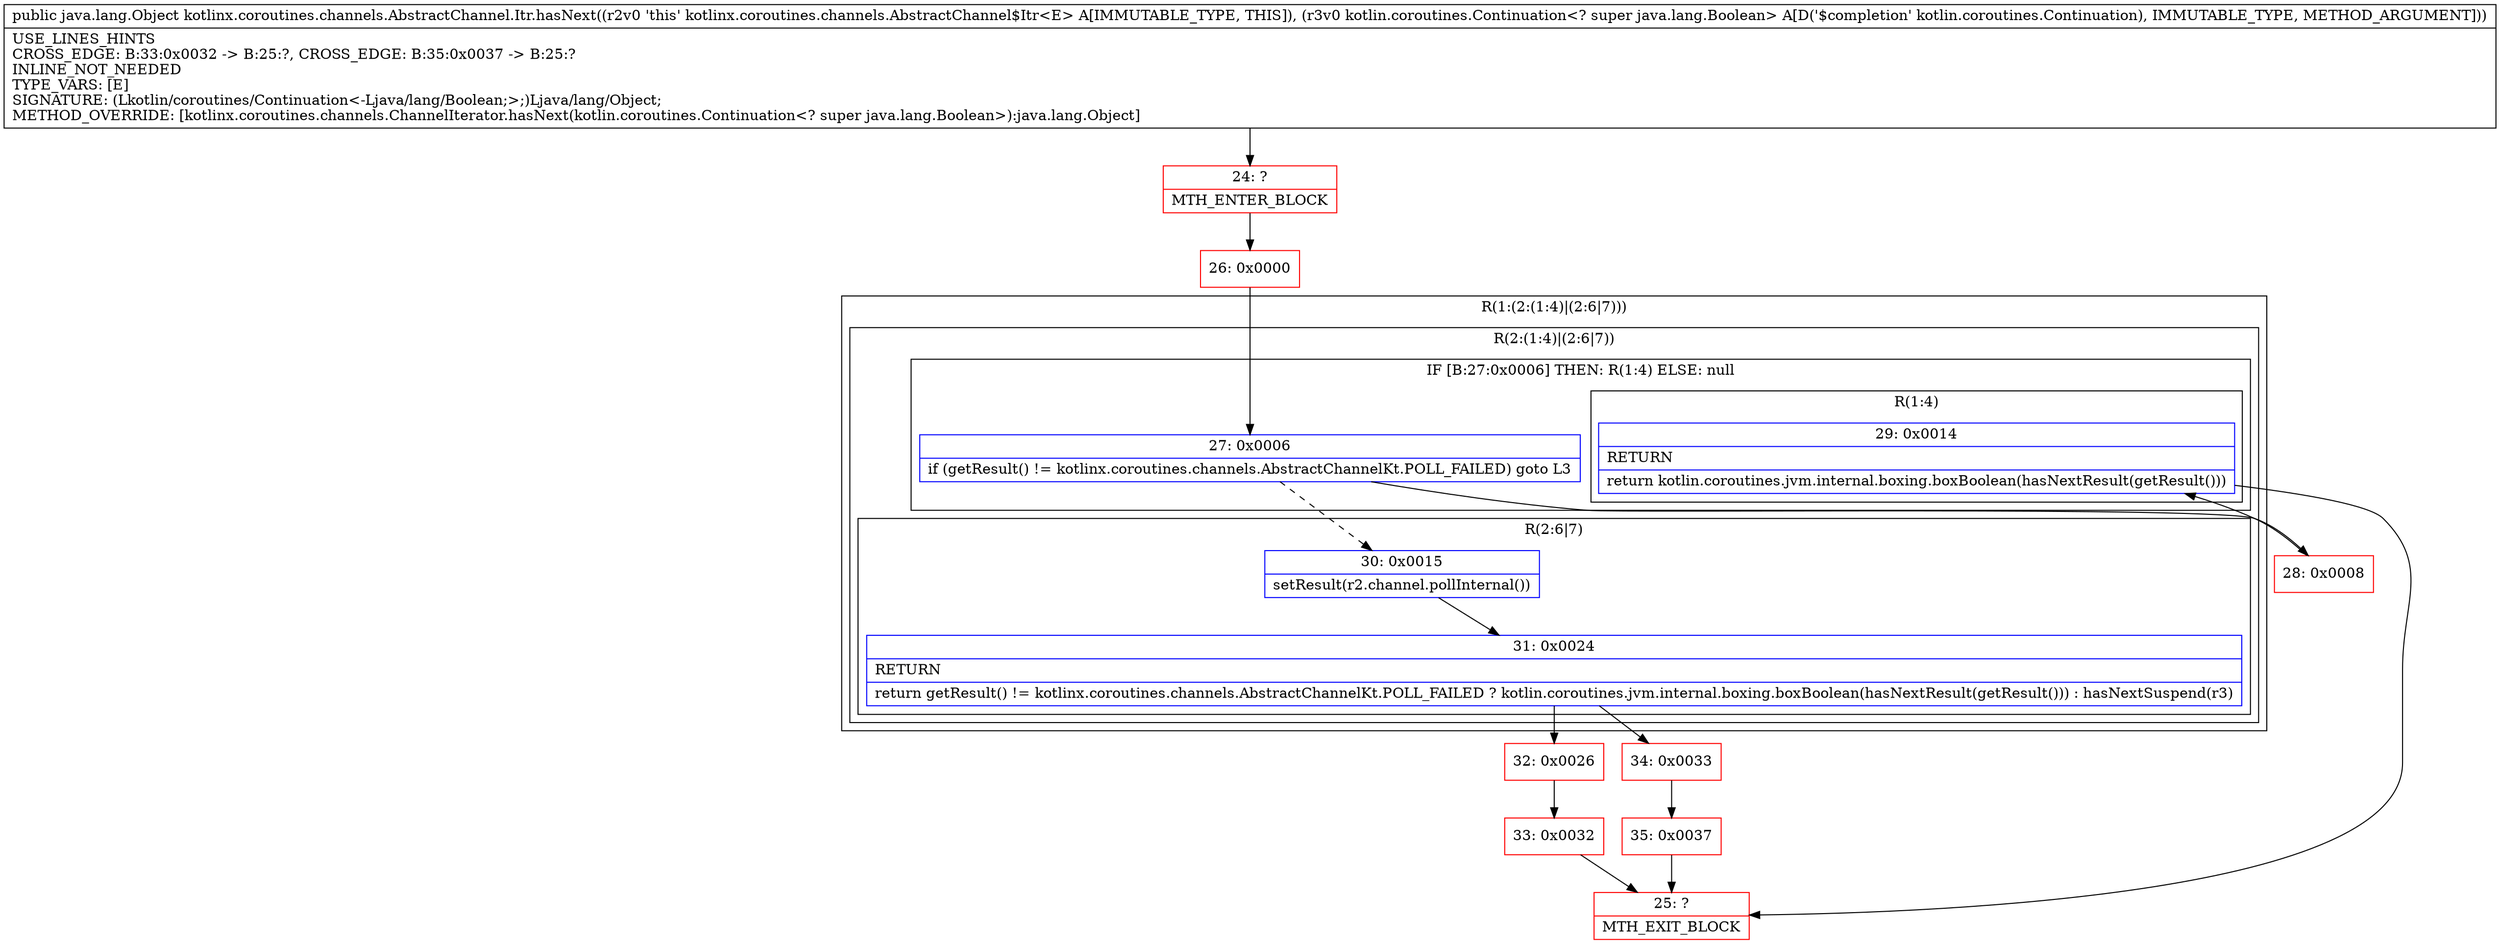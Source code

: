 digraph "CFG forkotlinx.coroutines.channels.AbstractChannel.Itr.hasNext(Lkotlin\/coroutines\/Continuation;)Ljava\/lang\/Object;" {
subgraph cluster_Region_793209599 {
label = "R(1:(2:(1:4)|(2:6|7)))";
node [shape=record,color=blue];
subgraph cluster_Region_26382799 {
label = "R(2:(1:4)|(2:6|7))";
node [shape=record,color=blue];
subgraph cluster_IfRegion_94719108 {
label = "IF [B:27:0x0006] THEN: R(1:4) ELSE: null";
node [shape=record,color=blue];
Node_27 [shape=record,label="{27\:\ 0x0006|if (getResult() != kotlinx.coroutines.channels.AbstractChannelKt.POLL_FAILED) goto L3\l}"];
subgraph cluster_Region_1720537183 {
label = "R(1:4)";
node [shape=record,color=blue];
Node_29 [shape=record,label="{29\:\ 0x0014|RETURN\l|return kotlin.coroutines.jvm.internal.boxing.boxBoolean(hasNextResult(getResult()))\l}"];
}
}
subgraph cluster_Region_1921638115 {
label = "R(2:6|7)";
node [shape=record,color=blue];
Node_30 [shape=record,label="{30\:\ 0x0015|setResult(r2.channel.pollInternal())\l}"];
Node_31 [shape=record,label="{31\:\ 0x0024|RETURN\l|return getResult() != kotlinx.coroutines.channels.AbstractChannelKt.POLL_FAILED ? kotlin.coroutines.jvm.internal.boxing.boxBoolean(hasNextResult(getResult())) : hasNextSuspend(r3)\l}"];
}
}
}
Node_24 [shape=record,color=red,label="{24\:\ ?|MTH_ENTER_BLOCK\l}"];
Node_26 [shape=record,color=red,label="{26\:\ 0x0000}"];
Node_28 [shape=record,color=red,label="{28\:\ 0x0008}"];
Node_25 [shape=record,color=red,label="{25\:\ ?|MTH_EXIT_BLOCK\l}"];
Node_32 [shape=record,color=red,label="{32\:\ 0x0026}"];
Node_33 [shape=record,color=red,label="{33\:\ 0x0032}"];
Node_34 [shape=record,color=red,label="{34\:\ 0x0033}"];
Node_35 [shape=record,color=red,label="{35\:\ 0x0037}"];
MethodNode[shape=record,label="{public java.lang.Object kotlinx.coroutines.channels.AbstractChannel.Itr.hasNext((r2v0 'this' kotlinx.coroutines.channels.AbstractChannel$Itr\<E\> A[IMMUTABLE_TYPE, THIS]), (r3v0 kotlin.coroutines.Continuation\<? super java.lang.Boolean\> A[D('$completion' kotlin.coroutines.Continuation), IMMUTABLE_TYPE, METHOD_ARGUMENT]))  | USE_LINES_HINTS\lCROSS_EDGE: B:33:0x0032 \-\> B:25:?, CROSS_EDGE: B:35:0x0037 \-\> B:25:?\lINLINE_NOT_NEEDED\lTYPE_VARS: [E]\lSIGNATURE: (Lkotlin\/coroutines\/Continuation\<\-Ljava\/lang\/Boolean;\>;)Ljava\/lang\/Object;\lMETHOD_OVERRIDE: [kotlinx.coroutines.channels.ChannelIterator.hasNext(kotlin.coroutines.Continuation\<? super java.lang.Boolean\>):java.lang.Object]\l}"];
MethodNode -> Node_24;Node_27 -> Node_28;
Node_27 -> Node_30[style=dashed];
Node_29 -> Node_25;
Node_30 -> Node_31;
Node_31 -> Node_32;
Node_31 -> Node_34;
Node_24 -> Node_26;
Node_26 -> Node_27;
Node_28 -> Node_29;
Node_32 -> Node_33;
Node_33 -> Node_25;
Node_34 -> Node_35;
Node_35 -> Node_25;
}

